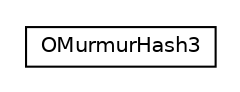 #!/usr/local/bin/dot
#
# Class diagram 
# Generated by UMLGraph version R5_6-24-gf6e263 (http://www.umlgraph.org/)
#

digraph G {
	edge [fontname="Helvetica",fontsize=10,labelfontname="Helvetica",labelfontsize=10];
	node [fontname="Helvetica",fontsize=10,shape=plaintext];
	nodesep=0.25;
	ranksep=0.5;
	// com.orientechnologies.common.hash.OMurmurHash3
	c21708 [label=<<table title="com.orientechnologies.common.hash.OMurmurHash3" border="0" cellborder="1" cellspacing="0" cellpadding="2" port="p" href="./OMurmurHash3.html">
		<tr><td><table border="0" cellspacing="0" cellpadding="1">
<tr><td align="center" balign="center"> OMurmurHash3 </td></tr>
		</table></td></tr>
		</table>>, URL="./OMurmurHash3.html", fontname="Helvetica", fontcolor="black", fontsize=10.0];
}

